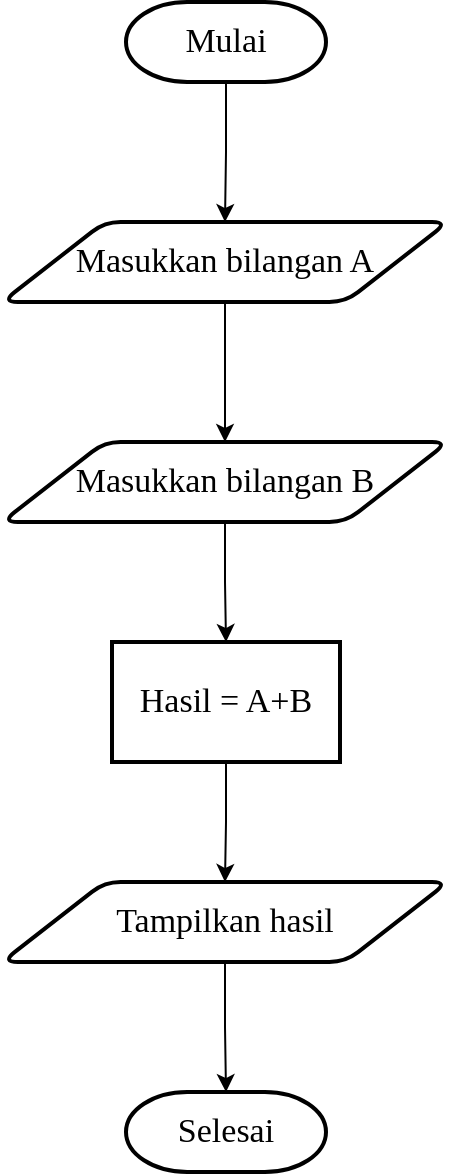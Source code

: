 <mxfile version="20.2.8" type="device"><diagram id="C5RBs43oDa-KdzZeNtuy" name="Page-1"><mxGraphModel dx="1038" dy="659" grid="1" gridSize="10" guides="1" tooltips="1" connect="1" arrows="1" fold="1" page="1" pageScale="1" pageWidth="827" pageHeight="1169" math="0" shadow="0"><root><mxCell id="WIyWlLk6GJQsqaUBKTNV-0"/><mxCell id="WIyWlLk6GJQsqaUBKTNV-1" parent="WIyWlLk6GJQsqaUBKTNV-0"/><mxCell id="lAcdMa_fl62GcOtS5r2_-7" value="" style="edgeStyle=orthogonalEdgeStyle;rounded=0;orthogonalLoop=1;jettySize=auto;html=1;fontFamily=Times New Roman;fontSize=17;" edge="1" parent="WIyWlLk6GJQsqaUBKTNV-1" source="lAcdMa_fl62GcOtS5r2_-0" target="lAcdMa_fl62GcOtS5r2_-2"><mxGeometry relative="1" as="geometry"/></mxCell><mxCell id="lAcdMa_fl62GcOtS5r2_-0" value="Mulai" style="strokeWidth=2;html=1;shape=mxgraph.flowchart.terminator;whiteSpace=wrap;fontFamily=Times New Roman;fontSize=17;" vertex="1" parent="WIyWlLk6GJQsqaUBKTNV-1"><mxGeometry x="364" y="40" width="100" height="40" as="geometry"/></mxCell><mxCell id="lAcdMa_fl62GcOtS5r2_-8" value="" style="edgeStyle=orthogonalEdgeStyle;rounded=0;orthogonalLoop=1;jettySize=auto;html=1;fontFamily=Times New Roman;fontSize=17;" edge="1" parent="WIyWlLk6GJQsqaUBKTNV-1" source="lAcdMa_fl62GcOtS5r2_-2" target="lAcdMa_fl62GcOtS5r2_-3"><mxGeometry relative="1" as="geometry"/></mxCell><mxCell id="lAcdMa_fl62GcOtS5r2_-2" value="Masukkan bilangan A" style="shape=parallelogram;html=1;strokeWidth=2;perimeter=parallelogramPerimeter;whiteSpace=wrap;rounded=1;arcSize=16;size=0.23;fontFamily=Times New Roman;fontSize=17;" vertex="1" parent="WIyWlLk6GJQsqaUBKTNV-1"><mxGeometry x="302" y="150" width="223" height="40" as="geometry"/></mxCell><mxCell id="lAcdMa_fl62GcOtS5r2_-9" value="" style="edgeStyle=orthogonalEdgeStyle;rounded=0;orthogonalLoop=1;jettySize=auto;html=1;fontFamily=Times New Roman;fontSize=17;" edge="1" parent="WIyWlLk6GJQsqaUBKTNV-1" source="lAcdMa_fl62GcOtS5r2_-3" target="lAcdMa_fl62GcOtS5r2_-4"><mxGeometry relative="1" as="geometry"/></mxCell><mxCell id="lAcdMa_fl62GcOtS5r2_-3" value="Masukkan bilangan B" style="shape=parallelogram;html=1;strokeWidth=2;perimeter=parallelogramPerimeter;whiteSpace=wrap;rounded=1;arcSize=16;size=0.23;fontFamily=Times New Roman;fontSize=17;" vertex="1" parent="WIyWlLk6GJQsqaUBKTNV-1"><mxGeometry x="302" y="260" width="223" height="40" as="geometry"/></mxCell><mxCell id="lAcdMa_fl62GcOtS5r2_-10" value="" style="edgeStyle=orthogonalEdgeStyle;rounded=0;orthogonalLoop=1;jettySize=auto;html=1;fontFamily=Times New Roman;fontSize=17;" edge="1" parent="WIyWlLk6GJQsqaUBKTNV-1" source="lAcdMa_fl62GcOtS5r2_-4" target="lAcdMa_fl62GcOtS5r2_-5"><mxGeometry relative="1" as="geometry"/></mxCell><mxCell id="lAcdMa_fl62GcOtS5r2_-4" value="Hasil = A+B" style="rounded=1;whiteSpace=wrap;html=1;absoluteArcSize=1;arcSize=0;strokeWidth=2;fontFamily=Times New Roman;fontSize=17;" vertex="1" parent="WIyWlLk6GJQsqaUBKTNV-1"><mxGeometry x="357" y="360" width="114" height="60" as="geometry"/></mxCell><mxCell id="lAcdMa_fl62GcOtS5r2_-11" value="" style="edgeStyle=orthogonalEdgeStyle;rounded=0;orthogonalLoop=1;jettySize=auto;html=1;fontFamily=Times New Roman;fontSize=17;" edge="1" parent="WIyWlLk6GJQsqaUBKTNV-1" source="lAcdMa_fl62GcOtS5r2_-5" target="lAcdMa_fl62GcOtS5r2_-6"><mxGeometry relative="1" as="geometry"/></mxCell><mxCell id="lAcdMa_fl62GcOtS5r2_-5" value="Tampilkan hasil" style="shape=parallelogram;html=1;strokeWidth=2;perimeter=parallelogramPerimeter;whiteSpace=wrap;rounded=1;arcSize=16;size=0.23;fontFamily=Times New Roman;fontSize=17;" vertex="1" parent="WIyWlLk6GJQsqaUBKTNV-1"><mxGeometry x="302" y="480" width="223" height="40" as="geometry"/></mxCell><mxCell id="lAcdMa_fl62GcOtS5r2_-6" value="Selesai" style="strokeWidth=2;html=1;shape=mxgraph.flowchart.terminator;whiteSpace=wrap;fontFamily=Times New Roman;fontSize=17;" vertex="1" parent="WIyWlLk6GJQsqaUBKTNV-1"><mxGeometry x="364" y="585" width="100" height="40" as="geometry"/></mxCell></root></mxGraphModel></diagram></mxfile>